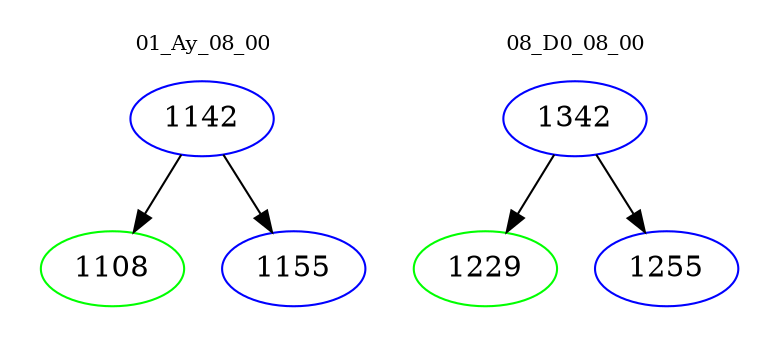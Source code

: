 digraph{
subgraph cluster_0 {
color = white
label = "01_Ay_08_00";
fontsize=10;
T0_1142 [label="1142", color="blue"]
T0_1142 -> T0_1108 [color="black"]
T0_1108 [label="1108", color="green"]
T0_1142 -> T0_1155 [color="black"]
T0_1155 [label="1155", color="blue"]
}
subgraph cluster_1 {
color = white
label = "08_D0_08_00";
fontsize=10;
T1_1342 [label="1342", color="blue"]
T1_1342 -> T1_1229 [color="black"]
T1_1229 [label="1229", color="green"]
T1_1342 -> T1_1255 [color="black"]
T1_1255 [label="1255", color="blue"]
}
}
